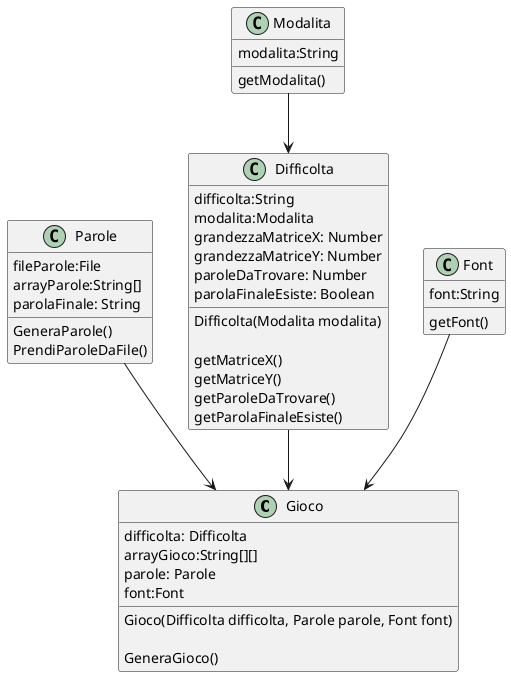 @startuml
' UML Progetto
' Linguaggio: JavaScript, HTML, CSS

skinparam classAttributeIconSize 0
class Gioco {
 difficolta: Difficolta
 arrayGioco:String[][]
 parole: Parole
 font:Font

 Gioco(Difficolta difficolta, Parole parole, Font font)
 
 GeneraGioco()

}
class Parole{
 fileParole:File
 arrayParole:String[]
 parolaFinale: String

 GeneraParole()
 PrendiParoleDaFile()
}
class Modalita{
 modalita:String

 getModalita()
}
class Difficolta{
 difficolta:String
 modalita:Modalita
 grandezzaMatriceX: Number
 grandezzaMatriceY: Number
 paroleDaTrovare: Number
 parolaFinaleEsiste: Boolean

 Difficolta(Modalita modalita)

 getMatriceX()
 getMatriceY()
 getParoleDaTrovare()
 getParolaFinaleEsiste()

}
class Font{
    font:String

    getFont()
}

Difficolta --> Gioco
Parole --> Gioco
Font --> Gioco
Modalita --> Difficolta
@enduml